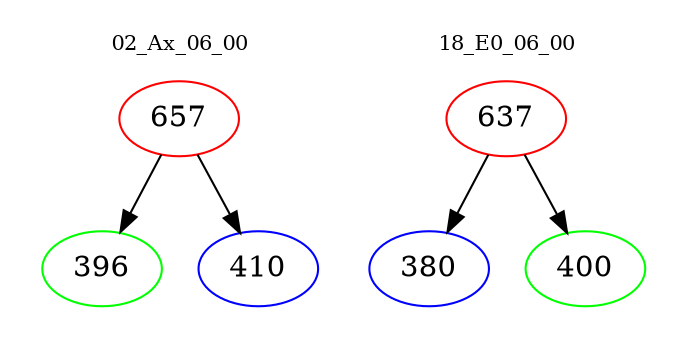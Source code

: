 digraph{
subgraph cluster_0 {
color = white
label = "02_Ax_06_00";
fontsize=10;
T0_657 [label="657", color="red"]
T0_657 -> T0_396 [color="black"]
T0_396 [label="396", color="green"]
T0_657 -> T0_410 [color="black"]
T0_410 [label="410", color="blue"]
}
subgraph cluster_1 {
color = white
label = "18_E0_06_00";
fontsize=10;
T1_637 [label="637", color="red"]
T1_637 -> T1_380 [color="black"]
T1_380 [label="380", color="blue"]
T1_637 -> T1_400 [color="black"]
T1_400 [label="400", color="green"]
}
}
